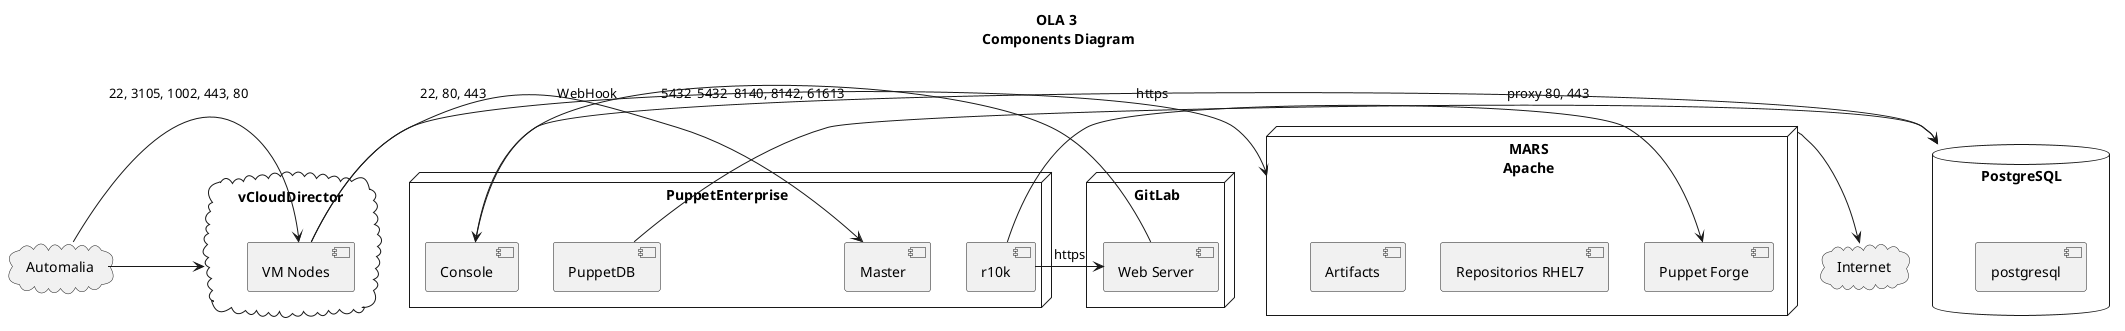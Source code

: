 @startuml
title OLA 3\n Components Diagram
node "PuppetEnterprise" {
  [r10k]
  [Master]
  [PuppetDB]
  [Console]
}

node "MARS\nApache" as MRS {
  [Puppet Forge]
  [Repositorios RHEL7]
  [Artifacts]
}

node "GitLab" {
  [Web Server]
}
cloud "Internet" {
}
database "PostgreSQL" {
  [postgresql]
}
cloud "Automalia" {
}
cloud "vCloudDirector"{
  [VM Nodes]
}
Automalia -> [VM Nodes] : 22, 3105, 1002, 443, 80
Automalia -> vCloudDirector
[r10k] -> [Web Server] : https
[r10k] -> [Puppet Forge] : https
[VM Nodes] -> MRS : 22, 80, 443
[VM Nodes] -> [Master] : 8140, 8142, 61613
MRS -> Internet : proxy 80, 443
[PuppetDB] -> PostgreSQL : 5432
[Console] -> PostgreSQL : 5432
[Web Server] -> [Console] : WebHook

@enduml
